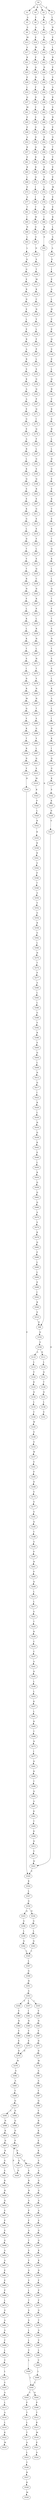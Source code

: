 strict digraph  {
	S0 -> S1 [ label = R ];
	S0 -> S2 [ label = L ];
	S0 -> S3 [ label = E ];
	S0 -> S4 [ label = K ];
	S1 -> S5 [ label = A ];
	S2 -> S6 [ label = R ];
	S3 -> S7 [ label = L ];
	S4 -> S8 [ label = Y ];
	S5 -> S9 [ label = S ];
	S6 -> S10 [ label = L ];
	S7 -> S11 [ label = N ];
	S8 -> S12 [ label = A ];
	S9 -> S13 [ label = M ];
	S10 -> S14 [ label = S ];
	S11 -> S15 [ label = E ];
	S12 -> S16 [ label = E ];
	S13 -> S17 [ label = A ];
	S14 -> S18 [ label = Q ];
	S15 -> S19 [ label = L ];
	S16 -> S20 [ label = W ];
	S17 -> S21 [ label = R ];
	S18 -> S22 [ label = K ];
	S19 -> S23 [ label = R ];
	S20 -> S24 [ label = P ];
	S21 -> S25 [ label = R ];
	S22 -> S26 [ label = D ];
	S23 -> S27 [ label = E ];
	S24 -> S28 [ label = Q ];
	S25 -> S29 [ label = E ];
	S26 -> S30 [ label = L ];
	S27 -> S31 [ label = S ];
	S28 -> S32 [ label = N ];
	S29 -> S33 [ label = L ];
	S30 -> S34 [ label = K ];
	S31 -> S35 [ label = A ];
	S32 -> S36 [ label = F ];
	S33 -> S37 [ label = Q ];
	S34 -> S38 [ label = D ];
	S35 -> S39 [ label = K ];
	S36 -> S40 [ label = D ];
	S37 -> S41 [ label = M ];
	S38 -> S42 [ label = E ];
	S39 -> S43 [ label = S ];
	S40 -> S44 [ label = V ];
	S41 -> S45 [ label = E ];
	S42 -> S46 [ label = Q ];
	S43 -> S47 [ label = R ];
	S44 -> S48 [ label = S ];
	S45 -> S49 [ label = E ];
	S46 -> S50 [ label = Q ];
	S47 -> S51 [ label = E ];
	S48 -> S52 [ label = G ];
	S49 -> S53 [ label = A ];
	S50 -> S54 [ label = E ];
	S51 -> S55 [ label = G ];
	S52 -> S56 [ label = D ];
	S53 -> S57 [ label = K ];
	S54 -> S58 [ label = M ];
	S55 -> S59 [ label = T ];
	S56 -> S60 [ label = Q ];
	S57 -> S61 [ label = E ];
	S58 -> S62 [ label = K ];
	S59 -> S63 [ label = V ];
	S60 -> S64 [ label = R ];
	S61 -> S65 [ label = R ];
	S62 -> S66 [ label = E ];
	S63 -> S67 [ label = E ];
	S64 -> S68 [ label = R ];
	S65 -> S69 [ label = L ];
	S66 -> S70 [ label = V ];
	S67 -> S71 [ label = E ];
	S68 -> S72 [ label = Q ];
	S69 -> S73 [ label = E ];
	S70 -> S74 [ label = L ];
	S71 -> S75 [ label = M ];
	S72 -> S76 [ label = I ];
	S73 -> S77 [ label = A ];
	S74 -> S78 [ label = P ];
	S75 -> S79 [ label = E ];
	S76 -> S80 [ label = I ];
	S77 -> S81 [ label = T ];
	S78 -> S82 [ label = D ];
	S79 -> S83 [ label = E ];
	S80 -> S84 [ label = T ];
	S81 -> S85 [ label = I ];
	S82 -> S86 [ label = I ];
	S83 -> S87 [ label = K ];
	S84 -> S88 [ label = W ];
	S85 -> S89 [ label = N ];
	S86 -> S90 [ label = R ];
	S87 -> S91 [ label = L ];
	S88 -> S92 [ label = G ];
	S89 -> S93 [ label = L ];
	S90 -> S94 [ label = S ];
	S91 -> S95 [ label = A ];
	S92 -> S96 [ label = G ];
	S93 -> S97 [ label = L ];
	S94 -> S98 [ label = N ];
	S95 -> S99 [ label = A ];
	S96 -> S100 [ label = D ];
	S97 -> S101 [ label = Q ];
	S98 -> S102 [ label = Q ];
	S99 -> S103 [ label = S ];
	S100 -> S104 [ label = S ];
	S101 -> S105 [ label = G ];
	S102 -> S106 [ label = A ];
	S103 -> S107 [ label = I ];
	S104 -> S108 [ label = T ];
	S105 -> S109 [ label = E ];
	S106 -> S110 [ label = A ];
	S106 -> S111 [ label = K ];
	S107 -> S112 [ label = E ];
	S108 -> S113 [ label = M ];
	S109 -> S114 [ label = R ];
	S110 -> S115 [ label = L ];
	S111 -> S116 [ label = L ];
	S112 -> S117 [ label = A ];
	S113 -> S118 [ label = K ];
	S114 -> S119 [ label = D ];
	S115 -> S120 [ label = V ];
	S116 -> S121 [ label = Q ];
	S117 -> S122 [ label = L ];
	S118 -> S123 [ label = C ];
	S119 -> S124 [ label = E ];
	S120 -> S125 [ label = K ];
	S121 -> S126 [ label = T ];
	S122 -> S127 [ label = H ];
	S123 -> S128 [ label = N ];
	S124 -> S129 [ label = L ];
	S125 -> S130 [ label = Q ];
	S126 -> S131 [ label = Q ];
	S127 -> S132 [ label = V ];
	S128 -> S133 [ label = V ];
	S129 -> S134 [ label = E ];
	S130 -> S135 [ label = L ];
	S131 -> S136 [ label = L ];
	S132 -> S137 [ label = E ];
	S133 -> S138 [ label = L ];
	S134 -> S139 [ label = R ];
	S135 -> S140 [ label = C ];
	S136 -> S141 [ label = S ];
	S137 -> S142 [ label = Q ];
	S138 -> S143 [ label = F ];
	S139 -> S144 [ label = A ];
	S140 -> S145 [ label = W ];
	S142 -> S146 [ label = S ];
	S143 -> S147 [ label = P ];
	S144 -> S148 [ label = R ];
	S145 -> S149 [ label = G ];
	S146 -> S150 [ label = E ];
	S147 -> S151 [ label = L ];
	S148 -> S152 [ label = S ];
	S149 -> S153 [ label = G ];
	S150 -> S154 [ label = L ];
	S151 -> S155 [ label = S ];
	S152 -> S156 [ label = K ];
	S153 -> S157 [ label = W ];
	S154 -> S158 [ label = Q ];
	S155 -> S159 [ label = G ];
	S156 -> S160 [ label = A ];
	S157 -> S161 [ label = S ];
	S158 -> S162 [ label = R ];
	S159 -> S163 [ label = Q ];
	S160 -> S164 [ label = A ];
	S161 -> S165 [ label = P ];
	S162 -> S166 [ label = V ];
	S163 -> S167 [ label = P ];
	S164 -> S168 [ label = E ];
	S165 -> S169 [ label = D ];
	S166 -> S170 [ label = K ];
	S167 -> S171 [ label = Q ];
	S168 -> S172 [ label = G ];
	S169 -> S173 [ label = S ];
	S170 -> S174 [ label = S ];
	S171 -> S175 [ label = I ];
	S172 -> S176 [ label = E ];
	S173 -> S177 [ label = G ];
	S174 -> S178 [ label = R ];
	S175 -> S179 [ label = Q ];
	S176 -> S180 [ label = A ];
	S177 -> S181 [ label = G ];
	S178 -> S182 [ label = L ];
	S179 -> S183 [ label = F ];
	S180 -> S184 [ label = R ];
	S181 -> S185 [ label = Q ];
	S182 -> S186 [ label = L ];
	S183 -> S187 [ label = L ];
	S184 -> S188 [ label = L ];
	S185 -> S189 [ label = C ];
	S186 -> S190 [ label = D ];
	S187 -> S191 [ label = G ];
	S188 -> S192 [ label = K ];
	S189 -> S193 [ label = A ];
	S190 -> S194 [ label = G ];
	S191 -> S195 [ label = S ];
	S192 -> S196 [ label = Q ];
	S193 -> S197 [ label = P ];
	S194 -> S198 [ label = E ];
	S195 -> S199 [ label = Q ];
	S196 -> S200 [ label = S ];
	S197 -> S201 [ label = H ];
	S198 -> S202 [ label = E ];
	S199 -> S203 [ label = R ];
	S200 -> S204 [ label = E ];
	S201 -> S205 [ label = P ];
	S202 -> S206 [ label = K ];
	S203 -> S207 [ label = E ];
	S204 -> S208 [ label = K ];
	S205 -> S209 [ label = Q ];
	S206 -> S210 [ label = V ];
	S207 -> S211 [ label = G ];
	S208 -> S212 [ label = G ];
	S209 -> S213 [ label = L ];
	S210 -> S214 [ label = E ];
	S211 -> S215 [ label = E ];
	S212 -> S216 [ label = L ];
	S213 -> S217 [ label = L ];
	S214 -> S218 [ label = K ];
	S215 -> S219 [ label = E ];
	S216 -> S220 [ label = D ];
	S217 -> S221 [ label = S ];
	S218 -> S222 [ label = T ];
	S219 -> S223 [ label = F ];
	S220 -> S224 [ label = T ];
	S221 -> S225 [ label = T ];
	S222 -> S226 [ label = Q ];
	S223 -> S227 [ label = L ];
	S224 -> S228 [ label = V ];
	S225 -> S229 [ label = R ];
	S226 -> S230 [ label = K ];
	S227 -> S231 [ label = E ];
	S228 -> S232 [ label = T ];
	S229 -> S233 [ label = C ];
	S230 -> S234 [ label = L ];
	S231 -> S235 [ label = Q ];
	S232 -> S236 [ label = R ];
	S233 -> S237 [ label = C ];
	S234 -> S238 [ label = L ];
	S235 -> S239 [ label = C ];
	S236 -> S240 [ label = N ];
	S237 -> S241 [ label = A ];
	S238 -> S242 [ label = Q ];
	S239 -> S243 [ label = D ];
	S240 -> S244 [ label = F ];
	S241 -> S245 [ label = D ];
	S242 -> S246 [ label = T ];
	S243 -> S247 [ label = R ];
	S244 -> S248 [ label = L ];
	S245 -> S249 [ label = L ];
	S246 -> S250 [ label = F ];
	S247 -> S251 [ label = P ];
	S248 -> S252 [ label = K ];
	S249 -> S253 [ label = L ];
	S250 -> S254 [ label = T ];
	S251 -> S255 [ label = L ];
	S252 -> S256 [ label = L ];
	S253 -> S257 [ label = K ];
	S254 -> S258 [ label = S ];
	S255 -> S259 [ label = R ];
	S256 -> S260 [ label = K ];
	S257 -> S261 [ label = L ];
	S258 -> S262 [ label = N ];
	S259 -> S263 [ label = H ];
	S260 -> S264 [ label = T ];
	S261 -> S265 [ label = R ];
	S262 -> S266 [ label = Y ];
	S263 -> S267 [ label = L ];
	S264 -> S268 [ label = S ];
	S265 -> S269 [ label = T ];
	S266 -> S270 [ label = S ];
	S267 -> S271 [ label = H ];
	S268 -> S272 [ label = I ];
	S269 -> S273 [ label = N ];
	S270 -> S274 [ label = S ];
	S271 -> S275 [ label = T ];
	S272 -> S276 [ label = D ];
	S273 -> S277 [ label = I ];
	S274 -> S278 [ label = L ];
	S275 -> S279 [ label = V ];
	S276 -> S280 [ label = R ];
	S277 -> S281 [ label = D ];
	S278 -> S282 [ label = K ];
	S279 -> S283 [ label = N ];
	S280 -> S284 [ label = M ];
	S281 -> S285 [ label = R ];
	S282 -> S286 [ label = A ];
	S283 -> S287 [ label = H ];
	S284 -> S288 [ label = Q ];
	S285 -> S289 [ label = T ];
	S286 -> S290 [ label = L ];
	S287 -> S291 [ label = T ];
	S288 -> S292 [ label = V ];
	S289 -> S293 [ label = Q ];
	S290 -> S294 [ label = I ];
	S291 -> S295 [ label = S ];
	S292 -> S296 [ label = K ];
	S293 -> S297 [ label = A ];
	S294 -> S298 [ label = D ];
	S295 -> S299 [ label = G ];
	S296 -> S300 [ label = T ];
	S297 -> S301 [ label = K ];
	S298 -> S302 [ label = K ];
	S299 -> S303 [ label = V ];
	S300 -> S304 [ label = R ];
	S301 -> S305 [ label = T ];
	S302 -> S306 [ label = I ];
	S303 -> S307 [ label = L ];
	S304 -> S308 [ label = D ];
	S305 -> S309 [ label = K ];
	S306 -> S310 [ label = Q ];
	S307 -> S311 [ label = Q ];
	S308 -> S312 [ label = V ];
	S309 -> S313 [ label = D ];
	S310 -> S314 [ label = G ];
	S311 -> S315 [ label = S ];
	S312 -> S316 [ label = H ];
	S313 -> S317 [ label = V ];
	S314 -> S318 [ label = K ];
	S315 -> S319 [ label = M ];
	S316 -> S320 [ label = E ];
	S317 -> S321 [ label = H ];
	S318 -> S322 [ label = S ];
	S319 -> S323 [ label = K ];
	S320 -> S324 [ label = K ];
	S321 -> S320 [ label = E ];
	S322 -> S325 [ label = K ];
	S323 -> S326 [ label = P ];
	S324 -> S327 [ label = L ];
	S325 -> S328 [ label = D ];
	S326 -> S329 [ label = L ];
	S327 -> S330 [ label = G ];
	S328 -> S331 [ label = V ];
	S329 -> S332 [ label = R ];
	S330 -> S333 [ label = Q ];
	S330 -> S334 [ label = H ];
	S331 -> S321 [ label = H ];
	S332 -> S335 [ label = K ];
	S333 -> S336 [ label = G ];
	S334 -> S337 [ label = G ];
	S335 -> S338 [ label = R ];
	S336 -> S339 [ label = L ];
	S337 -> S340 [ label = L ];
	S338 -> S341 [ label = R ];
	S339 -> S342 [ label = Q ];
	S340 -> S343 [ label = Q ];
	S341 -> S344 [ label = A ];
	S342 -> S345 [ label = L ];
	S343 -> S345 [ label = L ];
	S344 -> S346 [ label = P ];
	S345 -> S347 [ label = L ];
	S346 -> S348 [ label = T ];
	S347 -> S349 [ label = G ];
	S348 -> S350 [ label = A ];
	S349 -> S351 [ label = H ];
	S350 -> S352 [ label = V ];
	S351 -> S353 [ label = A ];
	S352 -> S354 [ label = G ];
	S353 -> S355 [ label = I ];
	S353 -> S356 [ label = V ];
	S353 -> S357 [ label = L ];
	S354 -> S358 [ label = R ];
	S355 -> S359 [ label = V ];
	S356 -> S360 [ label = V ];
	S357 -> S361 [ label = I ];
	S358 -> S362 [ label = G ];
	S359 -> S363 [ label = N ];
	S360 -> S364 [ label = N ];
	S361 -> S365 [ label = N ];
	S362 -> S366 [ label = L ];
	S363 -> S367 [ label = V ];
	S364 -> S368 [ label = V ];
	S365 -> S369 [ label = V ];
	S366 -> S370 [ label = H ];
	S367 -> S371 [ label = D ];
	S368 -> S372 [ label = E ];
	S369 -> S373 [ label = E ];
	S370 -> S374 [ label = T ];
	S371 -> S375 [ label = D ];
	S372 -> S376 [ label = D ];
	S373 -> S376 [ label = D ];
	S374 -> S377 [ label = P ];
	S375 -> S378 [ label = W ];
	S376 -> S379 [ label = W ];
	S377 -> S380 [ label = A ];
	S378 -> S381 [ label = A ];
	S379 -> S382 [ label = S ];
	S380 -> S383 [ label = L ];
	S381 -> S384 [ label = A ];
	S382 -> S385 [ label = A ];
	S383 -> S386 [ label = L ];
	S384 -> S387 [ label = Y ];
	S385 -> S388 [ label = Y ];
	S386 -> S389 [ label = G ];
	S387 -> S390 [ label = Q ];
	S388 -> S391 [ label = Q ];
	S389 -> S392 [ label = V ];
	S390 -> S393 [ label = V ];
	S391 -> S394 [ label = D ];
	S391 -> S395 [ label = L ];
	S392 -> S396 [ label = R ];
	S393 -> S397 [ label = R ];
	S394 -> S398 [ label = Q ];
	S395 -> S399 [ label = N ];
	S396 -> S400 [ label = S ];
	S397 -> S401 [ label = K ];
	S398 -> S402 [ label = D ];
	S399 -> S403 [ label = K ];
	S400 -> S404 [ label = Q ];
	S401 -> S405 [ label = E ];
	S402 -> S406 [ label = P ];
	S403 -> S407 [ label = D ];
	S404 -> S408 [ label = L ];
	S405 -> S409 [ label = K ];
	S406 -> S410 [ label = D ];
	S407 -> S411 [ label = K ];
	S408 -> S412 [ label = N ];
	S409 -> S413 [ label = S ];
	S410 -> S414 [ label = P ];
	S410 -> S415 [ label = Q ];
	S411 -> S416 [ label = G ];
	S412 -> S417 [ label = Q ];
	S413 -> S418 [ label = A ];
	S414 -> S419 [ label = S ];
	S415 -> S420 [ label = D ];
	S416 -> S421 [ label = S ];
	S417 -> S422 [ label = I ];
	S418 -> S423 [ label = G ];
	S419 -> S424 [ label = R ];
	S420 -> S406 [ label = P ];
	S421 -> S425 [ label = R ];
	S422 -> S426 [ label = R ];
	S423 -> S427 [ label = G ];
	S424 -> S428 [ label = H ];
	S425 -> S429 [ label = H ];
	S426 -> S430 [ label = L ];
	S427 -> S431 [ label = A ];
	S428 -> S432 [ label = A ];
	S429 -> S433 [ label = Q ];
	S430 -> S434 [ label = H ];
	S431 -> S435 [ label = A ];
	S432 -> S436 [ label = P ];
	S433 -> S437 [ label = S ];
	S434 -> S438 [ label = Q ];
	S435 -> S439 [ label = S ];
	S436 -> S440 [ label = F ];
	S437 -> S441 [ label = P ];
	S438 -> S442 [ label = K ];
	S439 -> S443 [ label = G ];
	S440 -> S444 [ label = A ];
	S441 -> S445 [ label = S ];
	S442 -> S446 [ label = E ];
	S443 -> S447 [ label = G ];
	S444 -> S448 [ label = T ];
	S445 -> S449 [ label = G ];
	S446 -> S450 [ label = L ];
	S447 -> S451 [ label = K ];
	S448 -> S452 [ label = S ];
	S449 -> S453 [ label = A ];
	S450 -> S454 [ label = R ];
	S451 -> S455 [ label = K ];
	S452 -> S456 [ label = V ];
	S453 -> S457 [ label = A ];
	S454 -> S458 [ label = Q ];
	S455 -> S459 [ label = D ];
	S456 -> S460 [ label = G ];
	S457 -> S461 [ label = E ];
	S458 -> S462 [ label = Q ];
	S459 -> S463 [ label = F ];
	S460 -> S464 [ label = V ];
	S461 -> S465 [ label = E ];
	S462 -> S466 [ label = Q ];
	S463 -> S467 [ label = P ];
	S464 -> S468 [ label = L ];
	S465 -> S469 [ label = P ];
	S466 -> S470 [ label = A ];
	S467 -> S471 [ label = F ];
	S468 -> S472 [ label = T ];
	S469 -> S473 [ label = L ];
	S470 -> S474 [ label = V ];
	S471 -> S475 [ label = G ];
	S472 -> S476 [ label = S ];
	S473 -> S477 [ label = G ];
	S474 -> S478 [ label = K ];
	S475 -> S479 [ label = T ];
	S476 -> S480 [ label = S ];
	S477 -> S481 [ label = A ];
	S478 -> S482 [ label = Q ];
	S479 -> S483 [ label = A ];
	S480 -> S484 [ label = L ];
	S481 -> S485 [ label = A ];
	S482 -> S486 [ label = F ];
	S483 -> S487 [ label = V ];
	S484 -> S488 [ label = L ];
	S485 -> S489 [ label = C ];
	S486 -> S490 [ label = L ];
	S487 -> S491 [ label = L ];
	S488 -> S492 [ label = V ];
	S489 -> S493 [ label = L ];
	S490 -> S494 [ label = L ];
	S491 -> S495 [ label = V ];
	S492 -> S496 [ label = L ];
	S493 -> S497 [ label = V ];
	S494 -> S498 [ label = E ];
	S495 -> S499 [ label = L ];
	S496 -> S500 [ label = L ];
	S497 -> S501 [ label = L ];
	S498 -> S502 [ label = I ];
	S499 -> S500 [ label = L ];
	S500 -> S503 [ label = C ];
	S500 -> S504 [ label = Q ];
	S501 -> S505 [ label = V ];
	S502 -> S506 [ label = R ];
	S503 -> S507 [ label = F ];
	S504 -> S508 [ label = P ];
	S505 -> S509 [ label = A ];
	S506 -> S510 [ label = S ];
	S507 -> S511 [ label = T ];
	S508 -> S512 [ label = T ];
	S509 -> S513 [ label = L ];
	S510 -> S98 [ label = N ];
	S511 -> S514 [ label = L ];
	S512 -> S515 [ label = K ];
	S513 -> S516 [ label = A ];
	S514 -> S517 [ label = T ];
	S515 -> S518 [ label = M ];
	S516 -> S519 [ label = L ];
	S517 -> S520 [ label = A ];
	S518 -> S521 [ label = E ];
	S519 -> S522 [ label = K ];
	S520 -> S523 [ label = L ];
	S521 -> S524 [ label = A ];
	S522 -> S525 [ label = M ];
	S523 -> S526 [ label = T ];
	S526 -> S527 [ label = R ];
	S527 -> S528 [ label = K ];
	S528 -> S529 [ label = M ];
}
